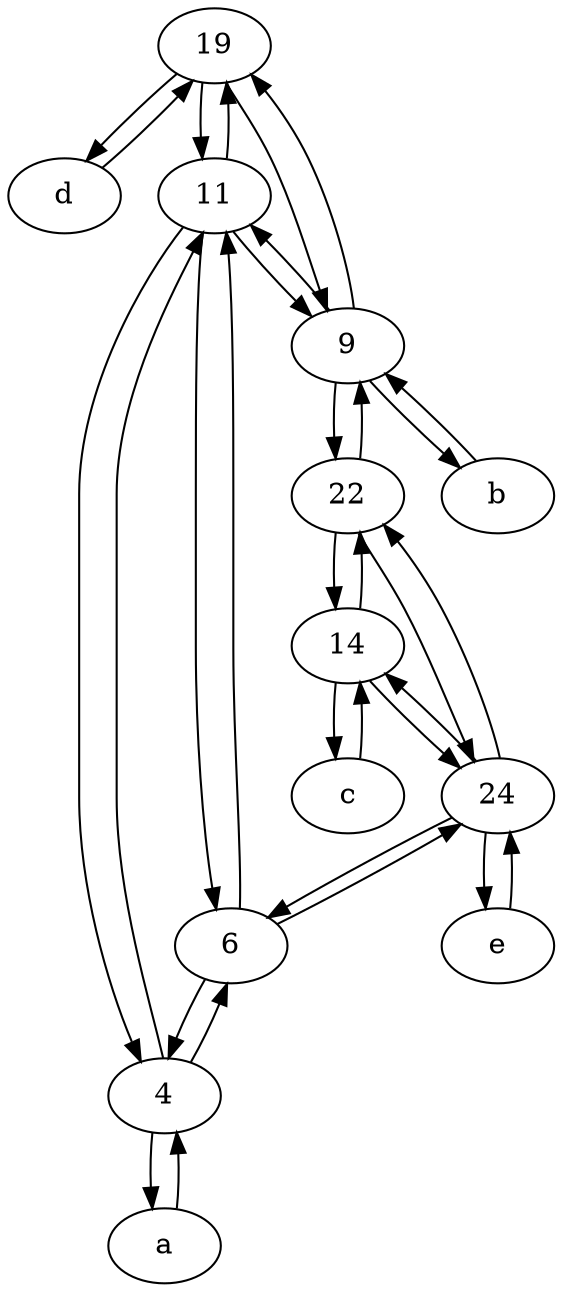 digraph  {
	19;
	c [pos="20,10!"];
	22;
	6;
	d [pos="20,30!"];
	e [pos="30,50!"];
	4;
	14;
	b [pos="50,20!"];
	11;
	9;
	a [pos="40,10!"];
	24;
	6 -> 11;
	19 -> 11;
	22 -> 14;
	22 -> 24;
	d -> 19;
	9 -> 22;
	6 -> 4;
	a -> 4;
	24 -> e;
	24 -> 14;
	19 -> d;
	4 -> 6;
	22 -> 9;
	9 -> b;
	11 -> 4;
	11 -> 9;
	e -> 24;
	14 -> 22;
	24 -> 22;
	4 -> a;
	24 -> 6;
	9 -> 19;
	6 -> 24;
	14 -> c;
	19 -> 9;
	c -> 14;
	9 -> 11;
	14 -> 24;
	4 -> 11;
	b -> 9;
	11 -> 19;
	11 -> 6;

	}